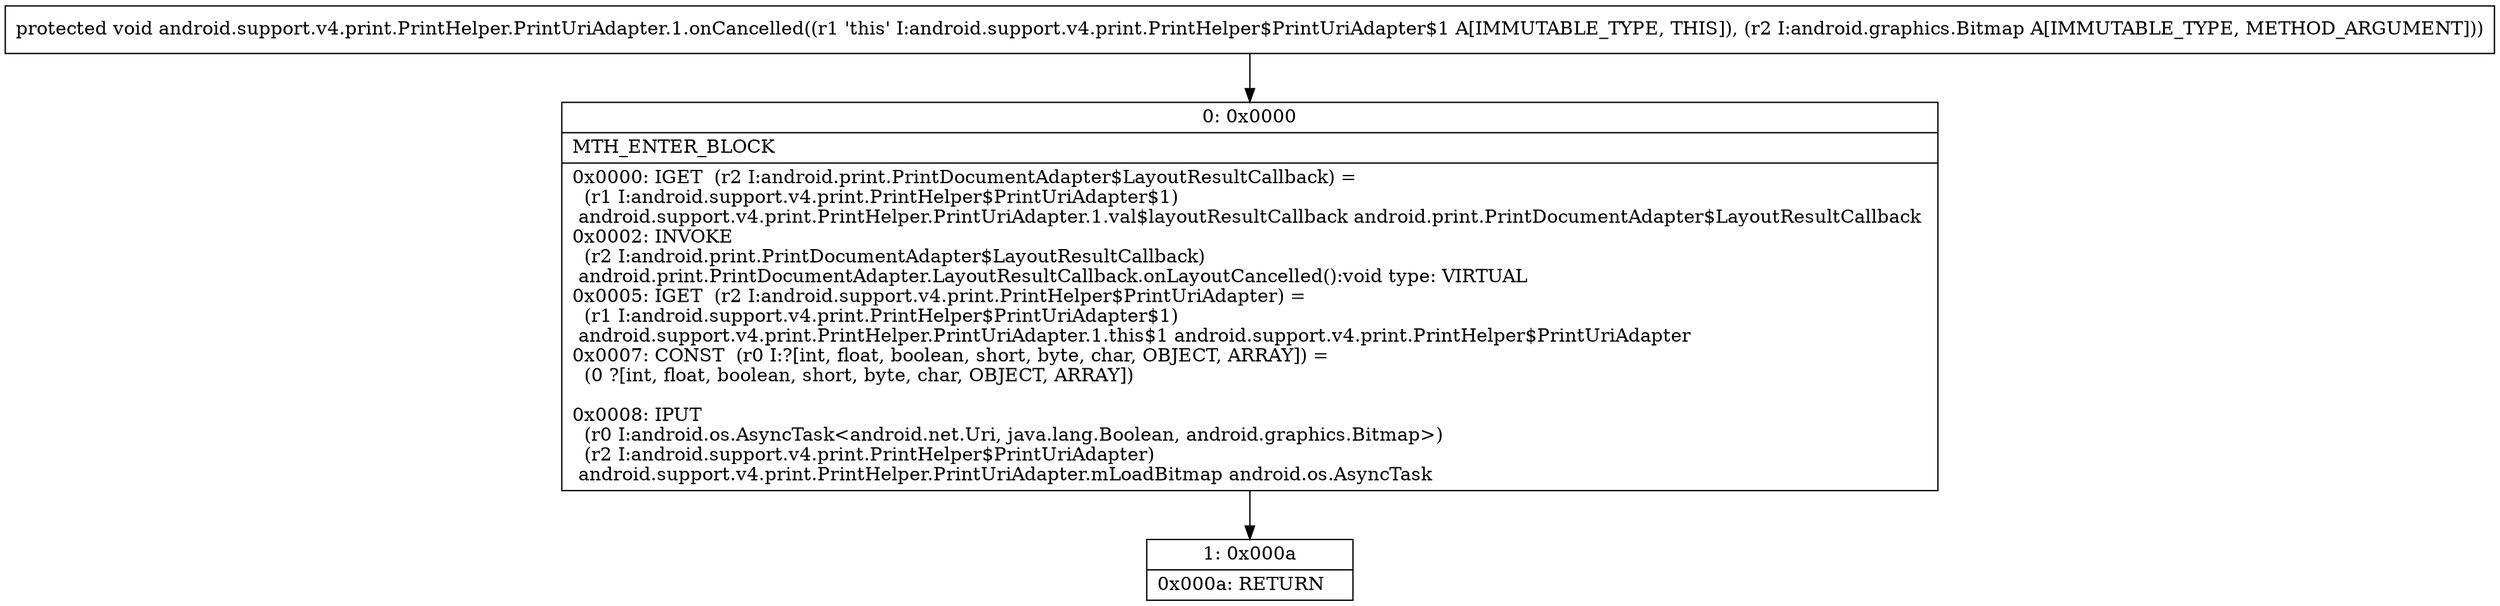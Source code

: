 digraph "CFG forandroid.support.v4.print.PrintHelper.PrintUriAdapter.1.onCancelled(Landroid\/graphics\/Bitmap;)V" {
Node_0 [shape=record,label="{0\:\ 0x0000|MTH_ENTER_BLOCK\l|0x0000: IGET  (r2 I:android.print.PrintDocumentAdapter$LayoutResultCallback) = \l  (r1 I:android.support.v4.print.PrintHelper$PrintUriAdapter$1)\l android.support.v4.print.PrintHelper.PrintUriAdapter.1.val$layoutResultCallback android.print.PrintDocumentAdapter$LayoutResultCallback \l0x0002: INVOKE  \l  (r2 I:android.print.PrintDocumentAdapter$LayoutResultCallback)\l android.print.PrintDocumentAdapter.LayoutResultCallback.onLayoutCancelled():void type: VIRTUAL \l0x0005: IGET  (r2 I:android.support.v4.print.PrintHelper$PrintUriAdapter) = \l  (r1 I:android.support.v4.print.PrintHelper$PrintUriAdapter$1)\l android.support.v4.print.PrintHelper.PrintUriAdapter.1.this$1 android.support.v4.print.PrintHelper$PrintUriAdapter \l0x0007: CONST  (r0 I:?[int, float, boolean, short, byte, char, OBJECT, ARRAY]) = \l  (0 ?[int, float, boolean, short, byte, char, OBJECT, ARRAY])\l \l0x0008: IPUT  \l  (r0 I:android.os.AsyncTask\<android.net.Uri, java.lang.Boolean, android.graphics.Bitmap\>)\l  (r2 I:android.support.v4.print.PrintHelper$PrintUriAdapter)\l android.support.v4.print.PrintHelper.PrintUriAdapter.mLoadBitmap android.os.AsyncTask \l}"];
Node_1 [shape=record,label="{1\:\ 0x000a|0x000a: RETURN   \l}"];
MethodNode[shape=record,label="{protected void android.support.v4.print.PrintHelper.PrintUriAdapter.1.onCancelled((r1 'this' I:android.support.v4.print.PrintHelper$PrintUriAdapter$1 A[IMMUTABLE_TYPE, THIS]), (r2 I:android.graphics.Bitmap A[IMMUTABLE_TYPE, METHOD_ARGUMENT])) }"];
MethodNode -> Node_0;
Node_0 -> Node_1;
}

